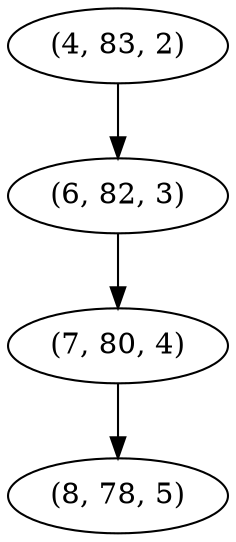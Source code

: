 digraph tree {
    "(4, 83, 2)";
    "(6, 82, 3)";
    "(7, 80, 4)";
    "(8, 78, 5)";
    "(4, 83, 2)" -> "(6, 82, 3)";
    "(6, 82, 3)" -> "(7, 80, 4)";
    "(7, 80, 4)" -> "(8, 78, 5)";
}
